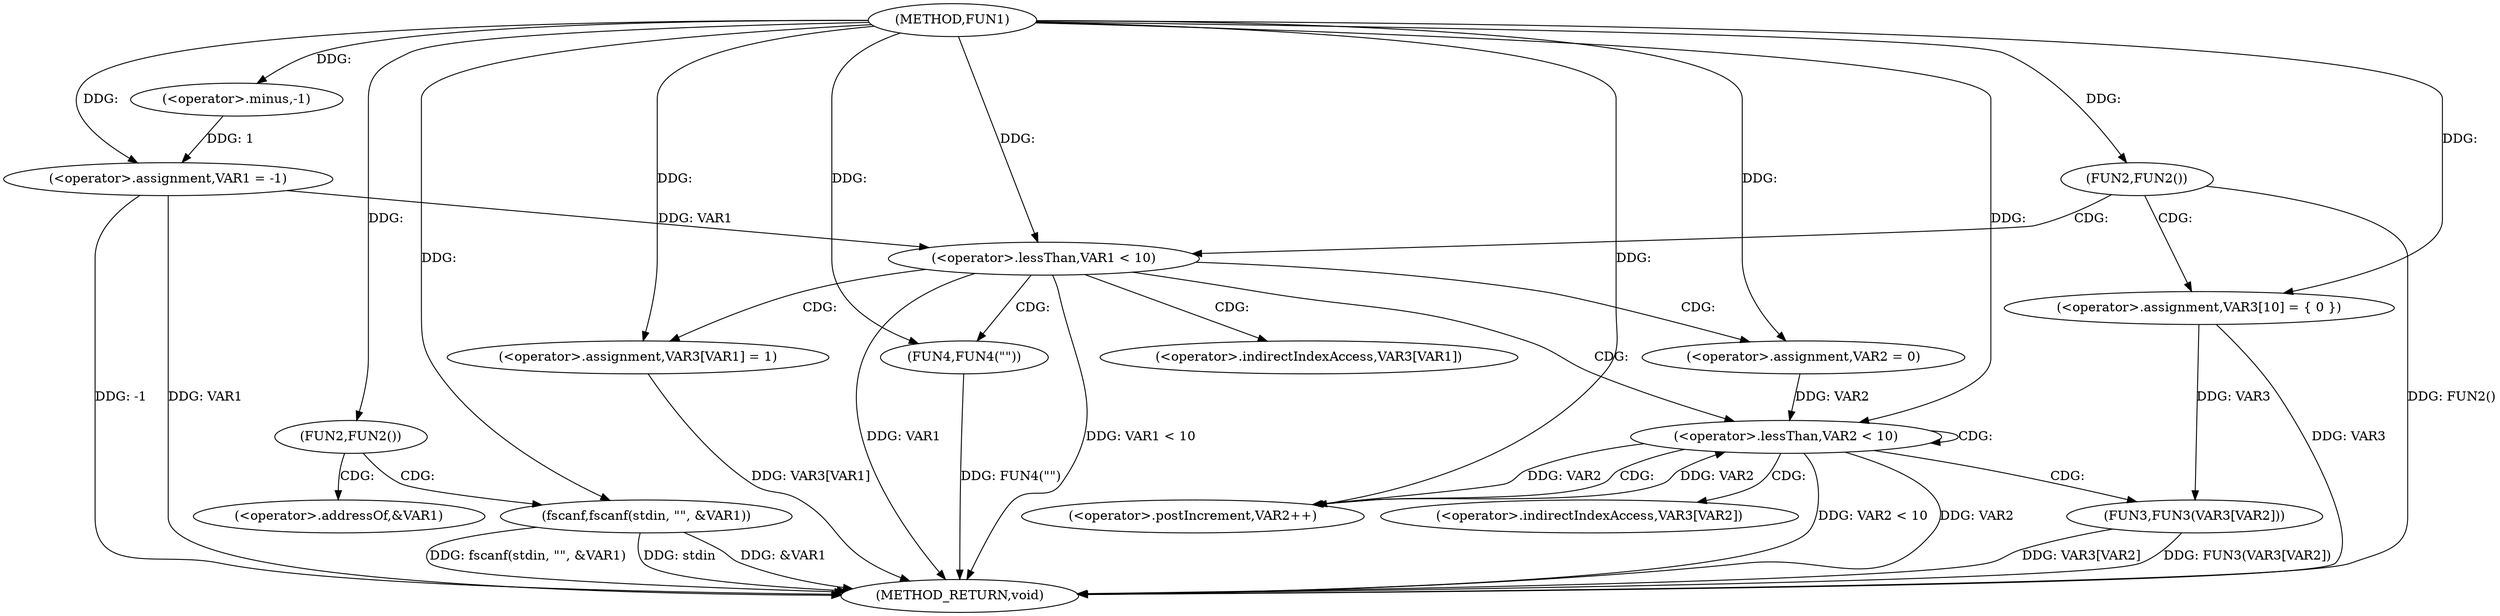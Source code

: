 digraph FUN1 {  
"1000100" [label = "(METHOD,FUN1)" ]
"1000151" [label = "(METHOD_RETURN,void)" ]
"1000103" [label = "(<operator>.assignment,VAR1 = -1)" ]
"1000105" [label = "(<operator>.minus,-1)" ]
"1000108" [label = "(FUN2,FUN2())" ]
"1000110" [label = "(fscanf,fscanf(stdin, \"\", &VAR1))" ]
"1000116" [label = "(FUN2,FUN2())" ]
"1000121" [label = "(<operator>.assignment,VAR3[10] = { 0 })" ]
"1000124" [label = "(<operator>.lessThan,VAR1 < 10)" ]
"1000128" [label = "(<operator>.assignment,VAR3[VAR1] = 1)" ]
"1000134" [label = "(<operator>.assignment,VAR2 = 0)" ]
"1000137" [label = "(<operator>.lessThan,VAR2 < 10)" ]
"1000140" [label = "(<operator>.postIncrement,VAR2++)" ]
"1000143" [label = "(FUN3,FUN3(VAR3[VAR2]))" ]
"1000149" [label = "(FUN4,FUN4(\"\"))" ]
"1000113" [label = "(<operator>.addressOf,&VAR1)" ]
"1000129" [label = "(<operator>.indirectIndexAccess,VAR3[VAR1])" ]
"1000144" [label = "(<operator>.indirectIndexAccess,VAR3[VAR2])" ]
  "1000124" -> "1000151"  [ label = "DDG: VAR1"] 
  "1000103" -> "1000151"  [ label = "DDG: VAR1"] 
  "1000103" -> "1000151"  [ label = "DDG: -1"] 
  "1000149" -> "1000151"  [ label = "DDG: FUN4(\"\")"] 
  "1000137" -> "1000151"  [ label = "DDG: VAR2 < 10"] 
  "1000124" -> "1000151"  [ label = "DDG: VAR1 < 10"] 
  "1000128" -> "1000151"  [ label = "DDG: VAR3[VAR1]"] 
  "1000143" -> "1000151"  [ label = "DDG: VAR3[VAR2]"] 
  "1000110" -> "1000151"  [ label = "DDG: &VAR1"] 
  "1000110" -> "1000151"  [ label = "DDG: fscanf(stdin, \"\", &VAR1)"] 
  "1000143" -> "1000151"  [ label = "DDG: FUN3(VAR3[VAR2])"] 
  "1000121" -> "1000151"  [ label = "DDG: VAR3"] 
  "1000137" -> "1000151"  [ label = "DDG: VAR2"] 
  "1000110" -> "1000151"  [ label = "DDG: stdin"] 
  "1000116" -> "1000151"  [ label = "DDG: FUN2()"] 
  "1000105" -> "1000103"  [ label = "DDG: 1"] 
  "1000100" -> "1000103"  [ label = "DDG: "] 
  "1000100" -> "1000105"  [ label = "DDG: "] 
  "1000100" -> "1000108"  [ label = "DDG: "] 
  "1000100" -> "1000110"  [ label = "DDG: "] 
  "1000100" -> "1000116"  [ label = "DDG: "] 
  "1000100" -> "1000121"  [ label = "DDG: "] 
  "1000103" -> "1000124"  [ label = "DDG: VAR1"] 
  "1000100" -> "1000124"  [ label = "DDG: "] 
  "1000100" -> "1000128"  [ label = "DDG: "] 
  "1000100" -> "1000134"  [ label = "DDG: "] 
  "1000140" -> "1000137"  [ label = "DDG: VAR2"] 
  "1000134" -> "1000137"  [ label = "DDG: VAR2"] 
  "1000100" -> "1000137"  [ label = "DDG: "] 
  "1000137" -> "1000140"  [ label = "DDG: VAR2"] 
  "1000100" -> "1000140"  [ label = "DDG: "] 
  "1000121" -> "1000143"  [ label = "DDG: VAR3"] 
  "1000100" -> "1000149"  [ label = "DDG: "] 
  "1000108" -> "1000110"  [ label = "CDG: "] 
  "1000108" -> "1000113"  [ label = "CDG: "] 
  "1000116" -> "1000121"  [ label = "CDG: "] 
  "1000116" -> "1000124"  [ label = "CDG: "] 
  "1000124" -> "1000128"  [ label = "CDG: "] 
  "1000124" -> "1000137"  [ label = "CDG: "] 
  "1000124" -> "1000129"  [ label = "CDG: "] 
  "1000124" -> "1000149"  [ label = "CDG: "] 
  "1000124" -> "1000134"  [ label = "CDG: "] 
  "1000137" -> "1000143"  [ label = "CDG: "] 
  "1000137" -> "1000137"  [ label = "CDG: "] 
  "1000137" -> "1000144"  [ label = "CDG: "] 
  "1000137" -> "1000140"  [ label = "CDG: "] 
}
